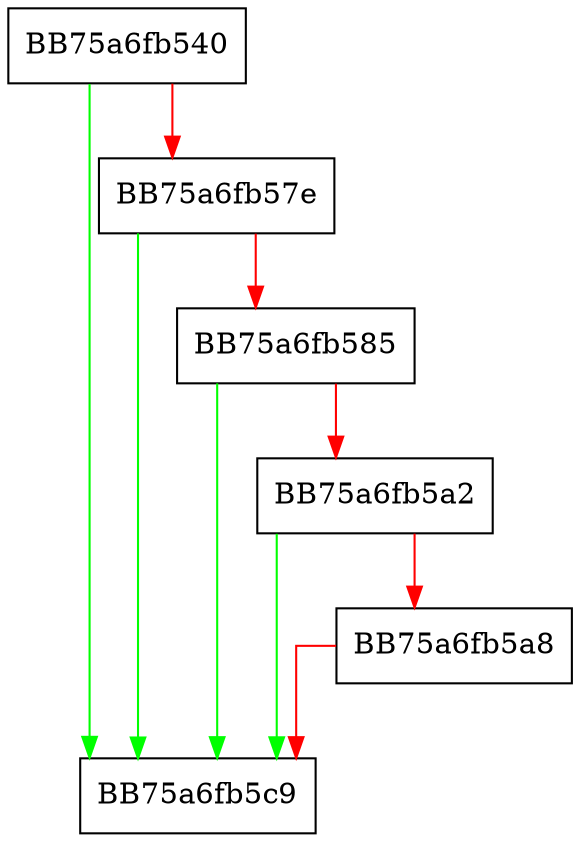 digraph GetFileFsVolumeInformation {
  node [shape="box"];
  graph [splines=ortho];
  BB75a6fb540 -> BB75a6fb5c9 [color="green"];
  BB75a6fb540 -> BB75a6fb57e [color="red"];
  BB75a6fb57e -> BB75a6fb5c9 [color="green"];
  BB75a6fb57e -> BB75a6fb585 [color="red"];
  BB75a6fb585 -> BB75a6fb5c9 [color="green"];
  BB75a6fb585 -> BB75a6fb5a2 [color="red"];
  BB75a6fb5a2 -> BB75a6fb5c9 [color="green"];
  BB75a6fb5a2 -> BB75a6fb5a8 [color="red"];
  BB75a6fb5a8 -> BB75a6fb5c9 [color="red"];
}